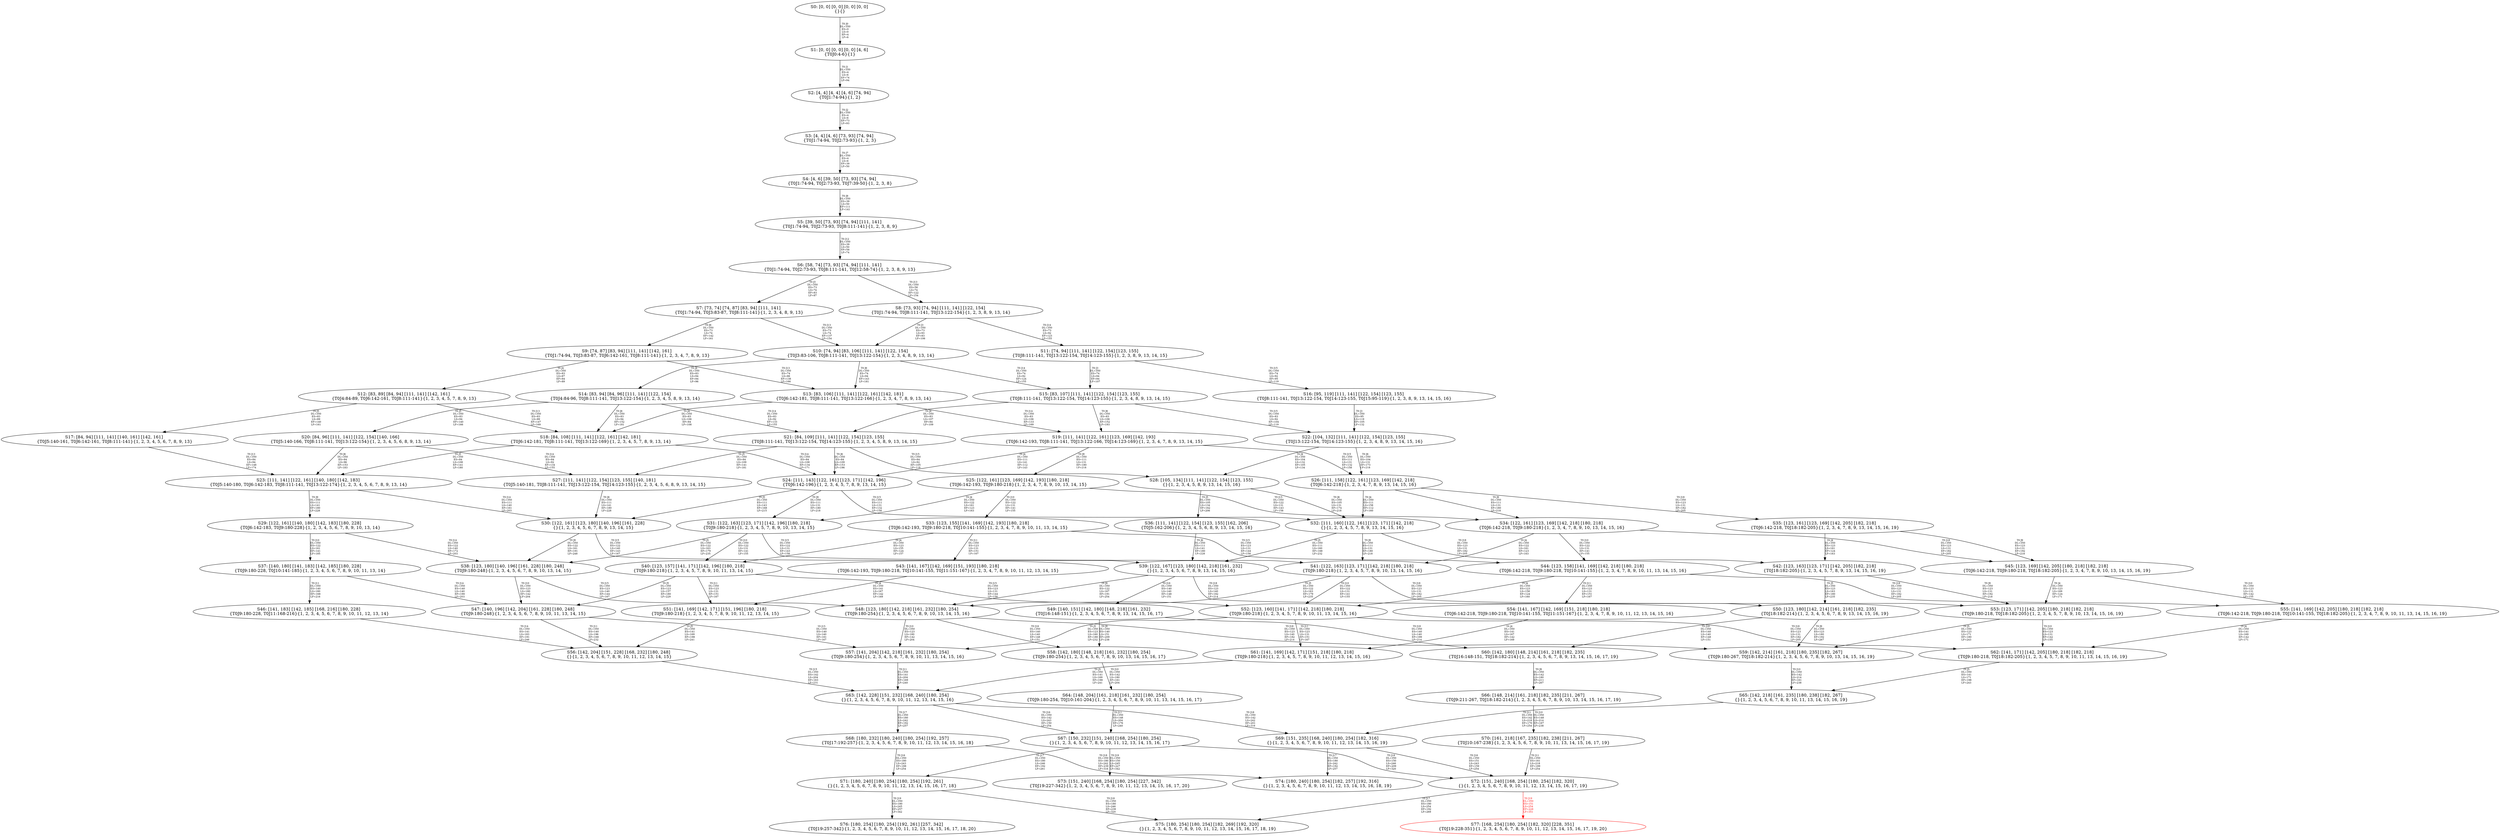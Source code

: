 digraph {
	S0[label="S0: [0, 0] [0, 0] [0, 0] [0, 0] \n{}{}"];
	S1[label="S1: [0, 0] [0, 0] [0, 0] [4, 6] \n{T0J0:4-6}{1}"];
	S2[label="S2: [4, 4] [4, 4] [4, 6] [74, 94] \n{T0J1:74-94}{1, 2}"];
	S3[label="S3: [4, 4] [4, 6] [73, 93] [74, 94] \n{T0J1:74-94, T0J2:73-93}{1, 2, 3}"];
	S4[label="S4: [4, 6] [39, 50] [73, 93] [74, 94] \n{T0J1:74-94, T0J2:73-93, T0J7:39-50}{1, 2, 3, 8}"];
	S5[label="S5: [39, 50] [73, 93] [74, 94] [111, 141] \n{T0J1:74-94, T0J2:73-93, T0J8:111-141}{1, 2, 3, 8, 9}"];
	S6[label="S6: [58, 74] [73, 93] [74, 94] [111, 141] \n{T0J1:74-94, T0J2:73-93, T0J8:111-141, T0J12:58-74}{1, 2, 3, 8, 9, 13}"];
	S7[label="S7: [73, 74] [74, 87] [83, 94] [111, 141] \n{T0J1:74-94, T0J3:83-87, T0J8:111-141}{1, 2, 3, 4, 8, 9, 13}"];
	S8[label="S8: [73, 93] [74, 94] [111, 141] [122, 154] \n{T0J1:74-94, T0J8:111-141, T0J13:122-154}{1, 2, 3, 8, 9, 13, 14}"];
	S9[label="S9: [74, 87] [83, 94] [111, 141] [142, 161] \n{T0J1:74-94, T0J3:83-87, T0J6:142-161, T0J8:111-141}{1, 2, 3, 4, 7, 8, 9, 13}"];
	S10[label="S10: [74, 94] [83, 106] [111, 141] [122, 154] \n{T0J3:83-106, T0J8:111-141, T0J13:122-154}{1, 2, 3, 4, 8, 9, 13, 14}"];
	S11[label="S11: [74, 94] [111, 141] [122, 154] [123, 155] \n{T0J8:111-141, T0J13:122-154, T0J14:123-155}{1, 2, 3, 8, 9, 13, 14, 15}"];
	S12[label="S12: [83, 89] [84, 94] [111, 141] [142, 161] \n{T0J4:84-89, T0J6:142-161, T0J8:111-141}{1, 2, 3, 4, 5, 7, 8, 9, 13}"];
	S13[label="S13: [83, 106] [111, 141] [122, 161] [142, 181] \n{T0J6:142-181, T0J8:111-141, T0J13:122-166}{1, 2, 3, 4, 7, 8, 9, 13, 14}"];
	S14[label="S14: [83, 94] [84, 96] [111, 141] [122, 154] \n{T0J4:84-96, T0J8:111-141, T0J13:122-154}{1, 2, 3, 4, 5, 8, 9, 13, 14}"];
	S15[label="S15: [83, 107] [111, 141] [122, 154] [123, 155] \n{T0J8:111-141, T0J13:122-154, T0J14:123-155}{1, 2, 3, 4, 8, 9, 13, 14, 15}"];
	S16[label="S16: [95, 119] [111, 141] [122, 154] [123, 155] \n{T0J8:111-141, T0J13:122-154, T0J14:123-155, T0J15:95-119}{1, 2, 3, 8, 9, 13, 14, 15, 16}"];
	S17[label="S17: [84, 94] [111, 141] [140, 161] [142, 161] \n{T0J5:140-161, T0J6:142-161, T0J8:111-141}{1, 2, 3, 4, 5, 6, 7, 8, 9, 13}"];
	S18[label="S18: [84, 108] [111, 141] [122, 161] [142, 181] \n{T0J6:142-181, T0J8:111-141, T0J13:122-169}{1, 2, 3, 4, 5, 7, 8, 9, 13, 14}"];
	S19[label="S19: [111, 141] [122, 161] [123, 169] [142, 193] \n{T0J6:142-193, T0J8:111-141, T0J13:122-166, T0J14:123-169}{1, 2, 3, 4, 7, 8, 9, 13, 14, 15}"];
	S20[label="S20: [84, 96] [111, 141] [122, 154] [140, 166] \n{T0J5:140-166, T0J8:111-141, T0J13:122-154}{1, 2, 3, 4, 5, 6, 8, 9, 13, 14}"];
	S21[label="S21: [84, 109] [111, 141] [122, 154] [123, 155] \n{T0J8:111-141, T0J13:122-154, T0J14:123-155}{1, 2, 3, 4, 5, 8, 9, 13, 14, 15}"];
	S22[label="S22: [104, 132] [111, 141] [122, 154] [123, 155] \n{T0J13:122-154, T0J14:123-155}{1, 2, 3, 4, 8, 9, 13, 14, 15, 16}"];
	S23[label="S23: [111, 141] [122, 161] [140, 180] [142, 183] \n{T0J5:140-180, T0J6:142-183, T0J8:111-141, T0J13:122-174}{1, 2, 3, 4, 5, 6, 7, 8, 9, 13, 14}"];
	S24[label="S24: [111, 143] [122, 161] [123, 171] [142, 196] \n{T0J6:142-196}{1, 2, 3, 4, 5, 7, 8, 9, 13, 14, 15}"];
	S25[label="S25: [122, 161] [123, 169] [142, 193] [180, 218] \n{T0J6:142-193, T0J9:180-218}{1, 2, 3, 4, 7, 8, 9, 10, 13, 14, 15}"];
	S26[label="S26: [111, 158] [122, 161] [123, 169] [142, 218] \n{T0J6:142-218}{1, 2, 3, 4, 7, 8, 9, 13, 14, 15, 16}"];
	S27[label="S27: [111, 141] [122, 154] [123, 155] [140, 181] \n{T0J5:140-181, T0J8:111-141, T0J13:122-154, T0J14:123-155}{1, 2, 3, 4, 5, 6, 8, 9, 13, 14, 15}"];
	S28[label="S28: [105, 134] [111, 141] [122, 154] [123, 155] \n{}{1, 2, 3, 4, 5, 8, 9, 13, 14, 15, 16}"];
	S29[label="S29: [122, 161] [140, 180] [142, 183] [180, 228] \n{T0J6:142-183, T0J9:180-228}{1, 2, 3, 4, 5, 6, 7, 8, 9, 10, 13, 14}"];
	S30[label="S30: [122, 161] [123, 180] [140, 196] [161, 228] \n{}{1, 2, 3, 4, 5, 6, 7, 8, 9, 13, 14, 15}"];
	S31[label="S31: [122, 163] [123, 171] [142, 196] [180, 218] \n{T0J9:180-218}{1, 2, 3, 4, 5, 7, 8, 9, 10, 13, 14, 15}"];
	S32[label="S32: [111, 160] [122, 161] [123, 171] [142, 218] \n{}{1, 2, 3, 4, 5, 7, 8, 9, 13, 14, 15, 16}"];
	S33[label="S33: [123, 155] [141, 169] [142, 193] [180, 218] \n{T0J6:142-193, T0J9:180-218, T0J10:141-155}{1, 2, 3, 4, 7, 8, 9, 10, 11, 13, 14, 15}"];
	S34[label="S34: [122, 161] [123, 169] [142, 218] [180, 218] \n{T0J6:142-218, T0J9:180-218}{1, 2, 3, 4, 7, 8, 9, 10, 13, 14, 15, 16}"];
	S35[label="S35: [123, 161] [123, 169] [142, 205] [182, 218] \n{T0J6:142-218, T0J18:182-205}{1, 2, 3, 4, 7, 8, 9, 13, 14, 15, 16, 19}"];
	S36[label="S36: [111, 141] [122, 154] [123, 155] [162, 206] \n{T0J5:162-206}{1, 2, 3, 4, 5, 6, 8, 9, 13, 14, 15, 16}"];
	S37[label="S37: [140, 180] [141, 183] [142, 185] [180, 228] \n{T0J9:180-228, T0J10:141-185}{1, 2, 3, 4, 5, 6, 7, 8, 9, 10, 11, 13, 14}"];
	S38[label="S38: [123, 180] [140, 196] [161, 228] [180, 248] \n{T0J9:180-248}{1, 2, 3, 4, 5, 6, 7, 8, 9, 10, 13, 14, 15}"];
	S39[label="S39: [122, 167] [123, 180] [142, 218] [161, 232] \n{}{1, 2, 3, 4, 5, 6, 7, 8, 9, 13, 14, 15, 16}"];
	S40[label="S40: [123, 157] [141, 171] [142, 196] [180, 218] \n{T0J9:180-218}{1, 2, 3, 4, 5, 7, 8, 9, 10, 11, 13, 14, 15}"];
	S41[label="S41: [122, 163] [123, 171] [142, 218] [180, 218] \n{T0J9:180-218}{1, 2, 3, 4, 5, 7, 8, 9, 10, 13, 14, 15, 16}"];
	S42[label="S42: [123, 163] [123, 171] [142, 205] [182, 218] \n{T0J18:182-205}{1, 2, 3, 4, 5, 7, 8, 9, 13, 14, 15, 16, 19}"];
	S43[label="S43: [141, 167] [142, 169] [151, 193] [180, 218] \n{T0J6:142-193, T0J9:180-218, T0J10:141-155, T0J11:151-167}{1, 2, 3, 4, 7, 8, 9, 10, 11, 12, 13, 14, 15}"];
	S44[label="S44: [123, 158] [141, 169] [142, 218] [180, 218] \n{T0J6:142-218, T0J9:180-218, T0J10:141-155}{1, 2, 3, 4, 7, 8, 9, 10, 11, 13, 14, 15, 16}"];
	S45[label="S45: [123, 169] [142, 205] [180, 218] [182, 218] \n{T0J6:142-218, T0J9:180-218, T0J18:182-205}{1, 2, 3, 4, 7, 8, 9, 10, 13, 14, 15, 16, 19}"];
	S46[label="S46: [141, 183] [142, 185] [168, 216] [180, 228] \n{T0J9:180-228, T0J11:168-216}{1, 2, 3, 4, 5, 6, 7, 8, 9, 10, 11, 12, 13, 14}"];
	S47[label="S47: [140, 196] [142, 204] [161, 228] [180, 248] \n{T0J9:180-248}{1, 2, 3, 4, 5, 6, 7, 8, 9, 10, 11, 13, 14, 15}"];
	S48[label="S48: [123, 180] [142, 218] [161, 232] [180, 254] \n{T0J9:180-254}{1, 2, 3, 4, 5, 6, 7, 8, 9, 10, 13, 14, 15, 16}"];
	S49[label="S49: [140, 151] [142, 180] [148, 218] [161, 232] \n{T0J16:148-151}{1, 2, 3, 4, 5, 6, 7, 8, 9, 13, 14, 15, 16, 17}"];
	S50[label="S50: [123, 180] [142, 214] [161, 218] [182, 235] \n{T0J18:182-214}{1, 2, 3, 4, 5, 6, 7, 8, 9, 13, 14, 15, 16, 19}"];
	S51[label="S51: [141, 169] [142, 171] [151, 196] [180, 218] \n{T0J9:180-218}{1, 2, 3, 4, 5, 7, 8, 9, 10, 11, 12, 13, 14, 15}"];
	S52[label="S52: [123, 160] [141, 171] [142, 218] [180, 218] \n{T0J9:180-218}{1, 2, 3, 4, 5, 7, 8, 9, 10, 11, 13, 14, 15, 16}"];
	S53[label="S53: [123, 171] [142, 205] [180, 218] [182, 218] \n{T0J9:180-218, T0J18:182-205}{1, 2, 3, 4, 5, 7, 8, 9, 10, 13, 14, 15, 16, 19}"];
	S54[label="S54: [141, 167] [142, 169] [151, 218] [180, 218] \n{T0J6:142-218, T0J9:180-218, T0J10:141-155, T0J11:151-167}{1, 2, 3, 4, 7, 8, 9, 10, 11, 12, 13, 14, 15, 16}"];
	S55[label="S55: [141, 169] [142, 205] [180, 218] [182, 218] \n{T0J6:142-218, T0J9:180-218, T0J10:141-155, T0J18:182-205}{1, 2, 3, 4, 7, 8, 9, 10, 11, 13, 14, 15, 16, 19}"];
	S56[label="S56: [142, 204] [151, 228] [168, 232] [180, 248] \n{}{1, 2, 3, 4, 5, 6, 7, 8, 9, 10, 11, 12, 13, 14, 15}"];
	S57[label="S57: [141, 204] [142, 218] [161, 232] [180, 254] \n{T0J9:180-254}{1, 2, 3, 4, 5, 6, 7, 8, 9, 10, 11, 13, 14, 15, 16}"];
	S58[label="S58: [142, 180] [148, 218] [161, 232] [180, 254] \n{T0J9:180-254}{1, 2, 3, 4, 5, 6, 7, 8, 9, 10, 13, 14, 15, 16, 17}"];
	S59[label="S59: [142, 214] [161, 218] [180, 235] [182, 267] \n{T0J9:180-267, T0J18:182-214}{1, 2, 3, 4, 5, 6, 7, 8, 9, 10, 13, 14, 15, 16, 19}"];
	S60[label="S60: [142, 180] [148, 214] [161, 218] [182, 235] \n{T0J16:148-151, T0J18:182-214}{1, 2, 3, 4, 5, 6, 7, 8, 9, 13, 14, 15, 16, 17, 19}"];
	S61[label="S61: [141, 169] [142, 171] [151, 218] [180, 218] \n{T0J9:180-218}{1, 2, 3, 4, 5, 7, 8, 9, 10, 11, 12, 13, 14, 15, 16}"];
	S62[label="S62: [141, 171] [142, 205] [180, 218] [182, 218] \n{T0J9:180-218, T0J18:182-205}{1, 2, 3, 4, 5, 7, 8, 9, 10, 11, 13, 14, 15, 16, 19}"];
	S63[label="S63: [142, 228] [151, 232] [168, 240] [180, 254] \n{}{1, 2, 3, 4, 5, 6, 7, 8, 9, 10, 11, 12, 13, 14, 15, 16}"];
	S64[label="S64: [148, 204] [161, 218] [161, 232] [180, 254] \n{T0J9:180-254, T0J10:161-204}{1, 2, 3, 4, 5, 6, 7, 8, 9, 10, 11, 13, 14, 15, 16, 17}"];
	S65[label="S65: [142, 218] [161, 235] [180, 238] [182, 267] \n{}{1, 2, 3, 4, 5, 6, 7, 8, 9, 10, 11, 13, 14, 15, 16, 19}"];
	S66[label="S66: [148, 214] [161, 218] [182, 235] [211, 267] \n{T0J9:211-267, T0J18:182-214}{1, 2, 3, 4, 5, 6, 7, 8, 9, 10, 13, 14, 15, 16, 17, 19}"];
	S67[label="S67: [150, 232] [151, 240] [168, 254] [180, 254] \n{}{1, 2, 3, 4, 5, 6, 7, 8, 9, 10, 11, 12, 13, 14, 15, 16, 17}"];
	S68[label="S68: [180, 232] [180, 240] [180, 254] [192, 257] \n{T0J17:192-257}{1, 2, 3, 4, 5, 6, 7, 8, 9, 10, 11, 12, 13, 14, 15, 16, 18}"];
	S69[label="S69: [151, 235] [168, 240] [180, 254] [182, 316] \n{}{1, 2, 3, 4, 5, 6, 7, 8, 9, 10, 11, 12, 13, 14, 15, 16, 19}"];
	S70[label="S70: [161, 218] [167, 235] [182, 238] [211, 267] \n{T0J10:167-238}{1, 2, 3, 4, 5, 6, 7, 8, 9, 10, 11, 13, 14, 15, 16, 17, 19}"];
	S71[label="S71: [180, 240] [180, 254] [180, 254] [192, 261] \n{}{1, 2, 3, 4, 5, 6, 7, 8, 9, 10, 11, 12, 13, 14, 15, 16, 17, 18}"];
	S72[label="S72: [151, 240] [168, 254] [180, 254] [182, 320] \n{}{1, 2, 3, 4, 5, 6, 7, 8, 9, 10, 11, 12, 13, 14, 15, 16, 17, 19}"];
	S73[label="S73: [151, 240] [168, 254] [180, 254] [227, 342] \n{T0J19:227-342}{1, 2, 3, 4, 5, 6, 7, 8, 9, 10, 11, 12, 13, 14, 15, 16, 17, 20}"];
	S74[label="S74: [180, 240] [180, 254] [182, 257] [192, 316] \n{}{1, 2, 3, 4, 5, 6, 7, 8, 9, 10, 11, 12, 13, 14, 15, 16, 18, 19}"];
	S75[label="S75: [180, 254] [180, 254] [182, 269] [192, 320] \n{}{1, 2, 3, 4, 5, 6, 7, 8, 9, 10, 11, 12, 13, 14, 15, 16, 17, 18, 19}"];
	S76[label="S76: [180, 254] [180, 254] [192, 261] [257, 342] \n{T0J19:257-342}{1, 2, 3, 4, 5, 6, 7, 8, 9, 10, 11, 12, 13, 14, 15, 16, 17, 18, 20}"];
	S77[label="S77: [168, 254] [180, 254] [182, 320] [228, 351] \n{T0J19:228-351}{1, 2, 3, 4, 5, 6, 7, 8, 9, 10, 11, 12, 13, 14, 15, 16, 17, 19, 20}"];
	S0 -> S1[label="T0 J0\nDL=350\nES=0\nLS=0\nEF=4\nLF=6",fontsize=8];
	S1 -> S2[label="T0 J1\nDL=350\nES=4\nLS=6\nEF=74\nLF=94",fontsize=8];
	S2 -> S3[label="T0 J2\nDL=350\nES=4\nLS=6\nEF=73\nLF=93",fontsize=8];
	S3 -> S4[label="T0 J7\nDL=350\nES=4\nLS=6\nEF=39\nLF=50",fontsize=8];
	S4 -> S5[label="T0 J8\nDL=350\nES=39\nLS=50\nEF=111\nLF=141",fontsize=8];
	S5 -> S6[label="T0 J12\nDL=350\nES=39\nLS=50\nEF=58\nLF=74",fontsize=8];
	S6 -> S7[label="T0 J3\nDL=350\nES=73\nLS=74\nEF=83\nLF=87",fontsize=8];
	S6 -> S8[label="T0 J13\nDL=350\nES=58\nLS=74\nEF=122\nLF=154",fontsize=8];
	S7 -> S9[label="T0 J6\nDL=350\nES=73\nLS=74\nEF=142\nLF=161",fontsize=8];
	S7 -> S10[label="T0 J13\nDL=350\nES=73\nLS=74\nEF=137\nLF=154",fontsize=8];
	S8 -> S10[label="T0 J3\nDL=350\nES=73\nLS=93\nEF=83\nLF=106",fontsize=8];
	S8 -> S11[label="T0 J14\nDL=350\nES=73\nLS=92\nEF=123\nLF=155",fontsize=8];
	S9 -> S12[label="T0 J4\nDL=350\nES=83\nLS=87\nEF=84\nLF=89",fontsize=8];
	S9 -> S13[label="T0 J13\nDL=350\nES=74\nLS=86\nEF=138\nLF=166",fontsize=8];
	S10 -> S14[label="T0 J4\nDL=350\nES=83\nLS=94\nEF=84\nLF=96",fontsize=8];
	S10 -> S13[label="T0 J6\nDL=350\nES=74\nLS=94\nEF=143\nLF=181",fontsize=8];
	S10 -> S15[label="T0 J14\nDL=350\nES=74\nLS=92\nEF=124\nLF=155",fontsize=8];
	S11 -> S15[label="T0 J3\nDL=350\nES=74\nLS=94\nEF=84\nLF=107",fontsize=8];
	S11 -> S16[label="T0 J15\nDL=350\nES=74\nLS=92\nEF=95\nLF=119",fontsize=8];
	S12 -> S17[label="T0 J5\nDL=350\nES=83\nLS=89\nEF=140\nLF=161",fontsize=8];
	S12 -> S18[label="T0 J13\nDL=350\nES=83\nLS=89\nEF=147\nLF=169",fontsize=8];
	S13 -> S18[label="T0 J4\nDL=350\nES=83\nLS=106\nEF=84\nLF=108",fontsize=8];
	S13 -> S19[label="T0 J14\nDL=350\nES=83\nLS=106\nEF=133\nLF=169",fontsize=8];
	S14 -> S20[label="T0 J5\nDL=350\nES=83\nLS=94\nEF=140\nLF=166",fontsize=8];
	S14 -> S18[label="T0 J6\nDL=350\nES=83\nLS=94\nEF=152\nLF=181",fontsize=8];
	S14 -> S21[label="T0 J14\nDL=350\nES=83\nLS=92\nEF=133\nLF=155",fontsize=8];
	S15 -> S21[label="T0 J4\nDL=350\nES=83\nLS=107\nEF=84\nLF=109",fontsize=8];
	S15 -> S19[label="T0 J6\nDL=350\nES=83\nLS=106\nEF=152\nLF=193",fontsize=8];
	S15 -> S22[label="T0 J15\nDL=350\nES=83\nLS=92\nEF=104\nLF=119",fontsize=8];
	S16 -> S22[label="T0 J3\nDL=350\nES=95\nLS=119\nEF=105\nLF=132",fontsize=8];
	S17 -> S23[label="T0 J13\nDL=350\nES=84\nLS=94\nEF=148\nLF=174",fontsize=8];
	S18 -> S23[label="T0 J5\nDL=350\nES=84\nLS=108\nEF=141\nLF=180",fontsize=8];
	S18 -> S24[label="T0 J14\nDL=350\nES=84\nLS=108\nEF=134\nLF=171",fontsize=8];
	S19 -> S24[label="T0 J4\nDL=350\nES=111\nLS=141\nEF=112\nLF=143",fontsize=8];
	S19 -> S25[label="T0 J9\nDL=350\nES=111\nLS=131\nEF=180\nLF=218",fontsize=8];
	S19 -> S26[label="T0 J15\nDL=350\nES=111\nLS=131\nEF=132\nLF=158",fontsize=8];
	S20 -> S23[label="T0 J6\nDL=350\nES=84\nLS=96\nEF=153\nLF=183",fontsize=8];
	S20 -> S27[label="T0 J14\nDL=350\nES=84\nLS=92\nEF=134\nLF=155",fontsize=8];
	S21 -> S27[label="T0 J5\nDL=350\nES=84\nLS=109\nEF=141\nLF=181",fontsize=8];
	S21 -> S24[label="T0 J6\nDL=350\nES=84\nLS=109\nEF=153\nLF=196",fontsize=8];
	S21 -> S28[label="T0 J15\nDL=350\nES=84\nLS=92\nEF=105\nLF=119",fontsize=8];
	S22 -> S28[label="T0 J4\nDL=350\nES=104\nLS=132\nEF=105\nLF=134",fontsize=8];
	S22 -> S26[label="T0 J6\nDL=350\nES=104\nLS=131\nEF=173\nLF=218",fontsize=8];
	S23 -> S29[label="T0 J9\nDL=350\nES=111\nLS=141\nEF=180\nLF=228",fontsize=8];
	S23 -> S30[label="T0 J14\nDL=350\nES=111\nLS=140\nEF=161\nLF=203",fontsize=8];
	S24 -> S30[label="T0 J5\nDL=350\nES=111\nLS=143\nEF=168\nLF=215",fontsize=8];
	S24 -> S31[label="T0 J9\nDL=350\nES=111\nLS=131\nEF=180\nLF=218",fontsize=8];
	S24 -> S32[label="T0 J15\nDL=350\nES=111\nLS=131\nEF=132\nLF=158",fontsize=8];
	S25 -> S31[label="T0 J4\nDL=350\nES=122\nLS=161\nEF=123\nLF=163",fontsize=8];
	S25 -> S33[label="T0 J10\nDL=350\nES=122\nLS=131\nEF=141\nLF=155",fontsize=8];
	S25 -> S34[label="T0 J15\nDL=350\nES=122\nLS=131\nEF=143\nLF=158",fontsize=8];
	S26 -> S32[label="T0 J4\nDL=350\nES=111\nLS=158\nEF=112\nLF=160",fontsize=8];
	S26 -> S34[label="T0 J9\nDL=350\nES=111\nLS=131\nEF=180\nLF=218",fontsize=8];
	S26 -> S35[label="T0 J18\nDL=350\nES=123\nLS=131\nEF=182\nLF=205",fontsize=8];
	S27 -> S30[label="T0 J6\nDL=350\nES=111\nLS=141\nEF=180\nLF=228",fontsize=8];
	S28 -> S36[label="T0 J5\nDL=350\nES=105\nLS=134\nEF=162\nLF=206",fontsize=8];
	S28 -> S32[label="T0 J6\nDL=350\nES=105\nLS=131\nEF=174\nLF=218",fontsize=8];
	S29 -> S37[label="T0 J10\nDL=350\nES=122\nLS=161\nEF=141\nLF=185",fontsize=8];
	S29 -> S38[label="T0 J14\nDL=350\nES=122\nLS=140\nEF=172\nLF=203",fontsize=8];
	S30 -> S38[label="T0 J9\nDL=350\nES=122\nLS=161\nEF=191\nLF=248",fontsize=8];
	S30 -> S39[label="T0 J15\nDL=350\nES=122\nLS=140\nEF=143\nLF=167",fontsize=8];
	S31 -> S38[label="T0 J5\nDL=350\nES=122\nLS=163\nEF=179\nLF=235",fontsize=8];
	S31 -> S40[label="T0 J10\nDL=350\nES=122\nLS=131\nEF=141\nLF=155",fontsize=8];
	S31 -> S41[label="T0 J15\nDL=350\nES=122\nLS=131\nEF=143\nLF=158",fontsize=8];
	S32 -> S39[label="T0 J5\nDL=350\nES=111\nLS=160\nEF=168\nLF=232",fontsize=8];
	S32 -> S41[label="T0 J9\nDL=350\nES=111\nLS=131\nEF=180\nLF=218",fontsize=8];
	S32 -> S42[label="T0 J18\nDL=350\nES=123\nLS=131\nEF=182\nLF=205",fontsize=8];
	S33 -> S40[label="T0 J4\nDL=350\nES=123\nLS=155\nEF=124\nLF=157",fontsize=8];
	S33 -> S43[label="T0 J11\nDL=350\nES=123\nLS=131\nEF=151\nLF=167",fontsize=8];
	S33 -> S44[label="T0 J15\nDL=350\nES=123\nLS=131\nEF=144\nLF=158",fontsize=8];
	S34 -> S41[label="T0 J4\nDL=350\nES=122\nLS=161\nEF=123\nLF=163",fontsize=8];
	S34 -> S44[label="T0 J10\nDL=350\nES=122\nLS=131\nEF=141\nLF=155",fontsize=8];
	S34 -> S45[label="T0 J18\nDL=350\nES=123\nLS=131\nEF=182\nLF=205",fontsize=8];
	S35 -> S42[label="T0 J4\nDL=350\nES=123\nLS=161\nEF=124\nLF=163",fontsize=8];
	S35 -> S45[label="T0 J9\nDL=350\nES=123\nLS=131\nEF=192\nLF=218",fontsize=8];
	S36 -> S39[label="T0 J6\nDL=350\nES=111\nLS=141\nEF=180\nLF=228",fontsize=8];
	S37 -> S46[label="T0 J11\nDL=350\nES=140\nLS=180\nEF=168\nLF=216",fontsize=8];
	S37 -> S47[label="T0 J14\nDL=350\nES=140\nLS=140\nEF=190\nLF=203",fontsize=8];
	S38 -> S47[label="T0 J10\nDL=350\nES=123\nLS=180\nEF=142\nLF=204",fontsize=8];
	S38 -> S48[label="T0 J15\nDL=350\nES=123\nLS=140\nEF=144\nLF=167",fontsize=8];
	S39 -> S48[label="T0 J9\nDL=350\nES=122\nLS=167\nEF=191\nLF=254",fontsize=8];
	S39 -> S49[label="T0 J16\nDL=350\nES=140\nLS=140\nEF=148\nLF=151",fontsize=8];
	S39 -> S50[label="T0 J18\nDL=350\nES=123\nLS=140\nEF=182\nLF=214",fontsize=8];
	S40 -> S47[label="T0 J5\nDL=350\nES=123\nLS=157\nEF=180\nLF=229",fontsize=8];
	S40 -> S51[label="T0 J11\nDL=350\nES=123\nLS=131\nEF=151\nLF=167",fontsize=8];
	S40 -> S52[label="T0 J15\nDL=350\nES=123\nLS=131\nEF=144\nLF=158",fontsize=8];
	S41 -> S48[label="T0 J5\nDL=350\nES=122\nLS=163\nEF=179\nLF=235",fontsize=8];
	S41 -> S52[label="T0 J10\nDL=350\nES=122\nLS=131\nEF=141\nLF=155",fontsize=8];
	S41 -> S53[label="T0 J18\nDL=350\nES=123\nLS=131\nEF=182\nLF=205",fontsize=8];
	S42 -> S50[label="T0 J5\nDL=350\nES=123\nLS=163\nEF=180\nLF=235",fontsize=8];
	S42 -> S53[label="T0 J9\nDL=350\nES=123\nLS=131\nEF=192\nLF=218",fontsize=8];
	S43 -> S51[label="T0 J4\nDL=350\nES=141\nLS=167\nEF=142\nLF=169",fontsize=8];
	S44 -> S52[label="T0 J4\nDL=350\nES=123\nLS=158\nEF=124\nLF=160",fontsize=8];
	S44 -> S54[label="T0 J11\nDL=350\nES=123\nLS=131\nEF=151\nLF=167",fontsize=8];
	S44 -> S55[label="T0 J18\nDL=350\nES=123\nLS=131\nEF=182\nLF=205",fontsize=8];
	S45 -> S53[label="T0 J4\nDL=350\nES=123\nLS=169\nEF=124\nLF=171",fontsize=8];
	S45 -> S55[label="T0 J10\nDL=350\nES=123\nLS=131\nEF=142\nLF=155",fontsize=8];
	S46 -> S56[label="T0 J14\nDL=350\nES=141\nLS=183\nEF=191\nLF=246",fontsize=8];
	S47 -> S56[label="T0 J11\nDL=350\nES=140\nLS=196\nEF=168\nLF=232",fontsize=8];
	S47 -> S57[label="T0 J15\nDL=350\nES=140\nLS=140\nEF=161\nLF=167",fontsize=8];
	S48 -> S57[label="T0 J10\nDL=350\nES=123\nLS=180\nEF=142\nLF=204",fontsize=8];
	S48 -> S58[label="T0 J16\nDL=350\nES=140\nLS=140\nEF=148\nLF=151",fontsize=8];
	S48 -> S59[label="T0 J18\nDL=350\nES=123\nLS=140\nEF=182\nLF=214",fontsize=8];
	S49 -> S58[label="T0 J9\nDL=350\nES=140\nLS=151\nEF=209\nLF=238",fontsize=8];
	S49 -> S60[label="T0 J18\nDL=350\nES=140\nLS=140\nEF=199\nLF=214",fontsize=8];
	S50 -> S59[label="T0 J9\nDL=350\nES=123\nLS=180\nEF=192\nLF=267",fontsize=8];
	S50 -> S60[label="T0 J16\nDL=350\nES=140\nLS=140\nEF=148\nLF=151",fontsize=8];
	S51 -> S56[label="T0 J5\nDL=350\nES=141\nLS=169\nEF=198\nLF=241",fontsize=8];
	S52 -> S57[label="T0 J5\nDL=350\nES=123\nLS=160\nEF=180\nLF=232",fontsize=8];
	S52 -> S61[label="T0 J11\nDL=350\nES=123\nLS=131\nEF=151\nLF=167",fontsize=8];
	S52 -> S62[label="T0 J18\nDL=350\nES=123\nLS=131\nEF=182\nLF=205",fontsize=8];
	S53 -> S59[label="T0 J5\nDL=350\nES=123\nLS=171\nEF=180\nLF=243",fontsize=8];
	S53 -> S62[label="T0 J10\nDL=350\nES=123\nLS=131\nEF=142\nLF=155",fontsize=8];
	S54 -> S61[label="T0 J4\nDL=350\nES=141\nLS=167\nEF=142\nLF=169",fontsize=8];
	S55 -> S62[label="T0 J4\nDL=350\nES=141\nLS=169\nEF=142\nLF=171",fontsize=8];
	S56 -> S63[label="T0 J15\nDL=350\nES=142\nLS=204\nEF=163\nLF=231",fontsize=8];
	S57 -> S63[label="T0 J11\nDL=350\nES=141\nLS=204\nEF=169\nLF=240",fontsize=8];
	S58 -> S64[label="T0 J10\nDL=350\nES=142\nLS=180\nEF=161\nLF=204",fontsize=8];
	S59 -> S65[label="T0 J10\nDL=350\nES=142\nLS=214\nEF=161\nLF=238",fontsize=8];
	S60 -> S66[label="T0 J9\nDL=350\nES=142\nLS=180\nEF=211\nLF=267",fontsize=8];
	S61 -> S63[label="T0 J5\nDL=350\nES=141\nLS=169\nEF=198\nLF=241",fontsize=8];
	S62 -> S65[label="T0 J5\nDL=350\nES=141\nLS=171\nEF=198\nLF=243",fontsize=8];
	S63 -> S67[label="T0 J16\nDL=350\nES=142\nLS=243\nEF=150\nLF=254",fontsize=8];
	S63 -> S68[label="T0 J17\nDL=350\nES=180\nLS=242\nEF=192\nLF=257",fontsize=8];
	S63 -> S69[label="T0 J18\nDL=350\nES=142\nLS=242\nEF=201\nLF=316",fontsize=8];
	S64 -> S67[label="T0 J11\nDL=350\nES=148\nLS=204\nEF=176\nLF=240",fontsize=8];
	S65 -> S69[label="T0 J11\nDL=350\nES=142\nLS=218\nEF=170\nLF=254",fontsize=8];
	S66 -> S70[label="T0 J10\nDL=350\nES=148\nLS=214\nEF=167\nLF=238",fontsize=8];
	S67 -> S71[label="T0 J17\nDL=350\nES=180\nLS=246\nEF=192\nLF=261",fontsize=8];
	S67 -> S72[label="T0 J18\nDL=350\nES=150\nLS=246\nEF=209\nLF=320",fontsize=8];
	S67 -> S73[label="T0 J19\nDL=350\nES=150\nLS=245\nEF=227\nLF=342",fontsize=8];
	S68 -> S71[label="T0 J16\nDL=350\nES=180\nLS=243\nEF=188\nLF=254",fontsize=8];
	S68 -> S74[label="T0 J18\nDL=350\nES=180\nLS=242\nEF=239\nLF=316",fontsize=8];
	S69 -> S72[label="T0 J16\nDL=350\nES=151\nLS=243\nEF=159\nLF=254",fontsize=8];
	S69 -> S74[label="T0 J17\nDL=350\nES=180\nLS=242\nEF=192\nLF=257",fontsize=8];
	S70 -> S72[label="T0 J11\nDL=350\nES=161\nLS=218\nEF=189\nLF=254",fontsize=8];
	S71 -> S75[label="T0 J18\nDL=350\nES=180\nLS=246\nEF=239\nLF=320",fontsize=8];
	S71 -> S76[label="T0 J19\nDL=350\nES=180\nLS=245\nEF=257\nLF=342",fontsize=8];
	S72 -> S75[label="T0 J17\nDL=350\nES=180\nLS=254\nEF=192\nLF=269",fontsize=8];
	S72 -> S77[label="T0 J19\nDL=350\nES=151\nLS=254\nEF=228\nLF=351",color=Red,fontcolor=Red,fontsize=8];
S77[color=Red];
}

